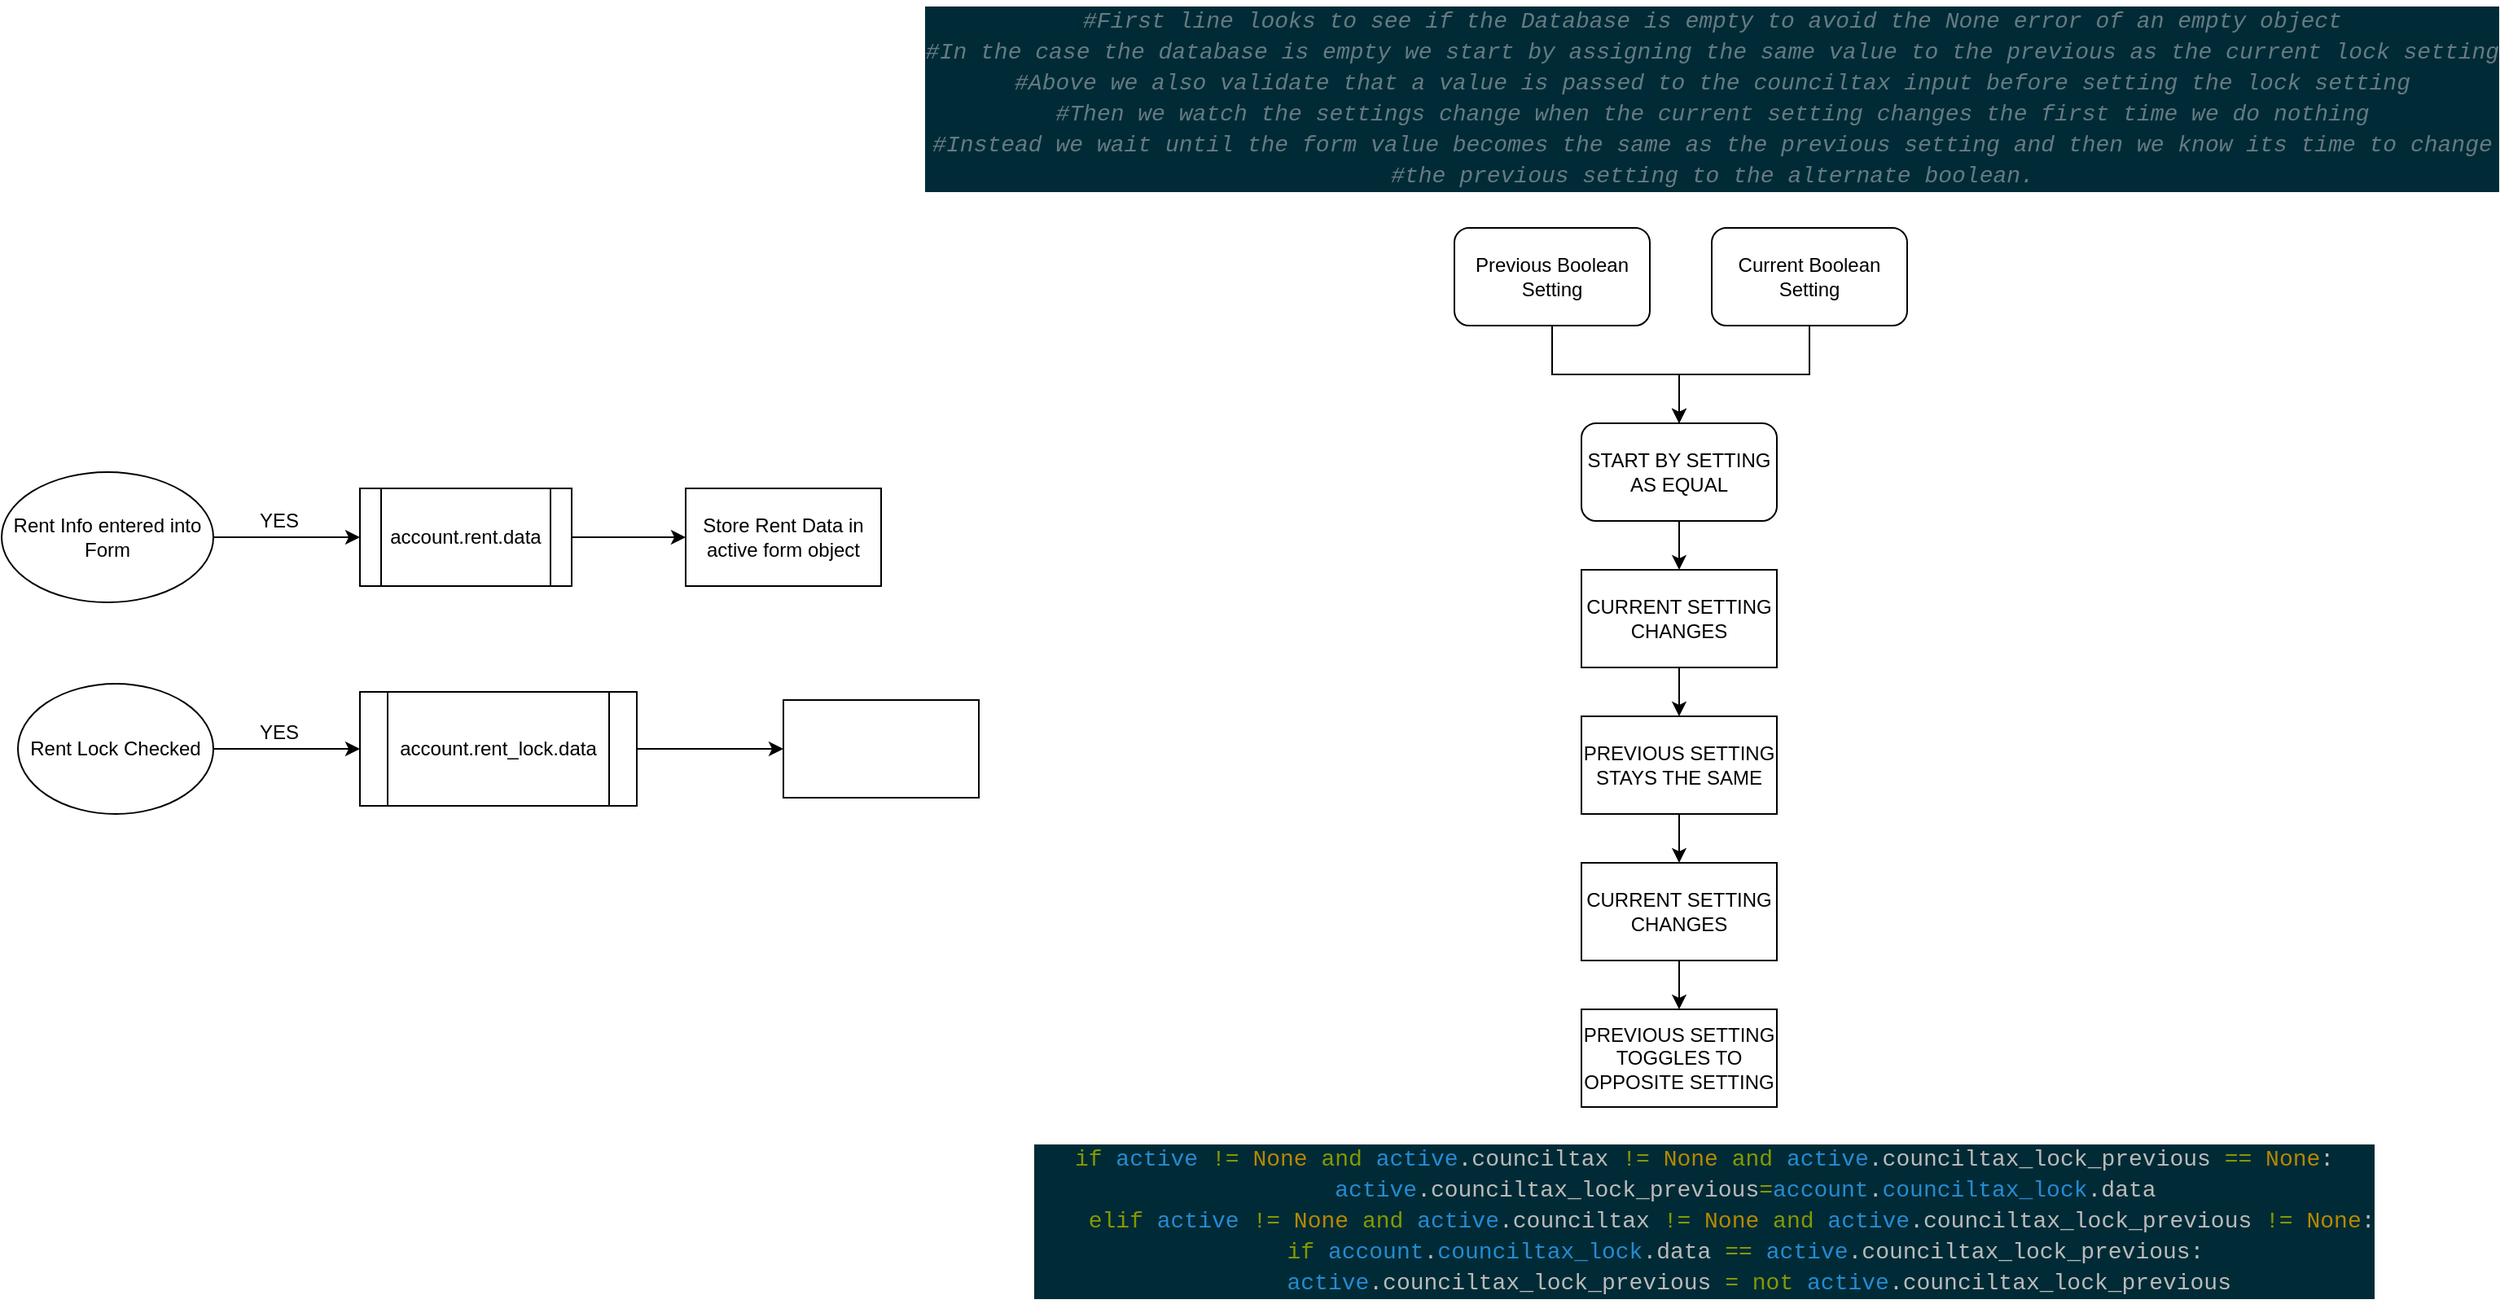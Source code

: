 <mxfile version="14.1.8" type="device"><diagram id="LYSSj98ZZc2Jff_XyTTb" name="Page-1"><mxGraphModel dx="1913" dy="806" grid="1" gridSize="10" guides="1" tooltips="1" connect="1" arrows="1" fold="1" page="1" pageScale="1" pageWidth="827" pageHeight="1169" math="0" shadow="0"><root><mxCell id="0"/><mxCell id="1" parent="0"/><mxCell id="0su1wGQMYWmWRnfeD1WG-9" style="edgeStyle=orthogonalEdgeStyle;rounded=0;orthogonalLoop=1;jettySize=auto;html=1;exitX=0.5;exitY=1;exitDx=0;exitDy=0;entryX=0.5;entryY=0;entryDx=0;entryDy=0;" parent="1" source="0su1wGQMYWmWRnfeD1WG-1" target="0su1wGQMYWmWRnfeD1WG-3" edge="1"><mxGeometry relative="1" as="geometry"/></mxCell><mxCell id="0su1wGQMYWmWRnfeD1WG-1" value="Previous Boolean Setting" style="rounded=1;whiteSpace=wrap;html=1;" parent="1" vertex="1"><mxGeometry x="82" y="300" width="120" height="60" as="geometry"/></mxCell><mxCell id="0su1wGQMYWmWRnfeD1WG-10" style="edgeStyle=orthogonalEdgeStyle;rounded=0;orthogonalLoop=1;jettySize=auto;html=1;exitX=0.5;exitY=1;exitDx=0;exitDy=0;entryX=0.5;entryY=0;entryDx=0;entryDy=0;" parent="1" source="0su1wGQMYWmWRnfeD1WG-2" target="0su1wGQMYWmWRnfeD1WG-3" edge="1"><mxGeometry relative="1" as="geometry"/></mxCell><mxCell id="0su1wGQMYWmWRnfeD1WG-2" value="Current Boolean Setting" style="rounded=1;whiteSpace=wrap;html=1;" parent="1" vertex="1"><mxGeometry x="240" y="300" width="120" height="60" as="geometry"/></mxCell><mxCell id="0su1wGQMYWmWRnfeD1WG-11" style="edgeStyle=orthogonalEdgeStyle;rounded=0;orthogonalLoop=1;jettySize=auto;html=1;exitX=0.5;exitY=1;exitDx=0;exitDy=0;" parent="1" source="0su1wGQMYWmWRnfeD1WG-3" target="0su1wGQMYWmWRnfeD1WG-4" edge="1"><mxGeometry relative="1" as="geometry"/></mxCell><mxCell id="0su1wGQMYWmWRnfeD1WG-3" value="START BY SETTING AS EQUAL" style="rounded=1;whiteSpace=wrap;html=1;" parent="1" vertex="1"><mxGeometry x="160" y="420" width="120" height="60" as="geometry"/></mxCell><mxCell id="0su1wGQMYWmWRnfeD1WG-12" style="edgeStyle=orthogonalEdgeStyle;rounded=0;orthogonalLoop=1;jettySize=auto;html=1;exitX=0.5;exitY=1;exitDx=0;exitDy=0;entryX=0.5;entryY=0;entryDx=0;entryDy=0;" parent="1" source="0su1wGQMYWmWRnfeD1WG-4" target="0su1wGQMYWmWRnfeD1WG-5" edge="1"><mxGeometry relative="1" as="geometry"/></mxCell><mxCell id="0su1wGQMYWmWRnfeD1WG-4" value="CURRENT SETTING CHANGES" style="rounded=0;whiteSpace=wrap;html=1;" parent="1" vertex="1"><mxGeometry x="160" y="510" width="120" height="60" as="geometry"/></mxCell><mxCell id="0su1wGQMYWmWRnfeD1WG-13" style="edgeStyle=orthogonalEdgeStyle;rounded=0;orthogonalLoop=1;jettySize=auto;html=1;exitX=0.5;exitY=1;exitDx=0;exitDy=0;entryX=0.5;entryY=0;entryDx=0;entryDy=0;" parent="1" source="0su1wGQMYWmWRnfeD1WG-5" target="0su1wGQMYWmWRnfeD1WG-6" edge="1"><mxGeometry relative="1" as="geometry"/></mxCell><mxCell id="0su1wGQMYWmWRnfeD1WG-5" value="PREVIOUS SETTING STAYS THE SAME" style="rounded=0;whiteSpace=wrap;html=1;" parent="1" vertex="1"><mxGeometry x="160" y="600" width="120" height="60" as="geometry"/></mxCell><mxCell id="0su1wGQMYWmWRnfeD1WG-14" style="edgeStyle=orthogonalEdgeStyle;rounded=0;orthogonalLoop=1;jettySize=auto;html=1;exitX=0.5;exitY=1;exitDx=0;exitDy=0;" parent="1" source="0su1wGQMYWmWRnfeD1WG-6" target="0su1wGQMYWmWRnfeD1WG-7" edge="1"><mxGeometry relative="1" as="geometry"/></mxCell><mxCell id="0su1wGQMYWmWRnfeD1WG-6" value="CURRENT SETTING CHANGES" style="rounded=0;whiteSpace=wrap;html=1;" parent="1" vertex="1"><mxGeometry x="160" y="690" width="120" height="60" as="geometry"/></mxCell><mxCell id="0su1wGQMYWmWRnfeD1WG-7" value="PREVIOUS SETTING TOGGLES TO OPPOSITE SETTING" style="rounded=0;whiteSpace=wrap;html=1;" parent="1" vertex="1"><mxGeometry x="160" y="780" width="120" height="60" as="geometry"/></mxCell><mxCell id="0su1wGQMYWmWRnfeD1WG-8" value="&lt;div style=&quot;color: rgb(187 , 187 , 187) ; background-color: rgb(0 , 43 , 54) ; font-family: &amp;#34;consolas&amp;#34; , &amp;#34;courier new&amp;#34; , monospace ; font-size: 14px ; line-height: 19px&quot;&gt;&lt;div&gt;&lt;span style=&quot;color: #859900&quot;&gt;if&lt;/span&gt; &lt;span style=&quot;color: #268bd2&quot;&gt;active&lt;/span&gt; &lt;span style=&quot;color: #859900&quot;&gt;!=&lt;/span&gt; &lt;span style=&quot;color: #b58900&quot;&gt;None&lt;/span&gt; &lt;span style=&quot;color: #859900&quot;&gt;and&lt;/span&gt; &lt;span style=&quot;color: #268bd2&quot;&gt;active&lt;/span&gt;.counciltax &lt;span style=&quot;color: #859900&quot;&gt;!=&lt;/span&gt; &lt;span style=&quot;color: #b58900&quot;&gt;None&lt;/span&gt; &lt;span style=&quot;color: #859900&quot;&gt;and&lt;/span&gt; &lt;span style=&quot;color: #268bd2&quot;&gt;active&lt;/span&gt;.counciltax_lock_previous &lt;span style=&quot;color: #859900&quot;&gt;==&lt;/span&gt; &lt;span style=&quot;color: #b58900&quot;&gt;None&lt;/span&gt;:&lt;/div&gt;&lt;div&gt;&amp;nbsp; &amp;nbsp; &amp;nbsp; &lt;span style=&quot;color: #268bd2&quot;&gt;active&lt;/span&gt;.counciltax_lock_previous&lt;span style=&quot;color: #859900&quot;&gt;=&lt;/span&gt;&lt;span style=&quot;color: #268bd2&quot;&gt;account&lt;/span&gt;.&lt;span style=&quot;color: #268bd2&quot;&gt;counciltax_lock&lt;/span&gt;.data&lt;/div&gt;&lt;div&gt;&amp;nbsp; &amp;nbsp; &lt;span style=&quot;color: #859900&quot;&gt;elif&lt;/span&gt; &lt;span style=&quot;color: #268bd2&quot;&gt;active&lt;/span&gt; &lt;span style=&quot;color: #859900&quot;&gt;!=&lt;/span&gt; &lt;span style=&quot;color: #b58900&quot;&gt;None&lt;/span&gt; &lt;span style=&quot;color: #859900&quot;&gt;and&lt;/span&gt; &lt;span style=&quot;color: #268bd2&quot;&gt;active&lt;/span&gt;.counciltax &lt;span style=&quot;color: #859900&quot;&gt;!=&lt;/span&gt; &lt;span style=&quot;color: #b58900&quot;&gt;None&lt;/span&gt; &lt;span style=&quot;color: #859900&quot;&gt;and&lt;/span&gt; &lt;span style=&quot;color: #268bd2&quot;&gt;active&lt;/span&gt;.counciltax_lock_previous &lt;span style=&quot;color: #859900&quot;&gt;!=&lt;/span&gt; &lt;span style=&quot;color: #b58900&quot;&gt;None&lt;/span&gt;:&lt;/div&gt;&lt;div&gt;&amp;nbsp; &amp;nbsp; &amp;nbsp; &lt;span style=&quot;color: #859900&quot;&gt;if&lt;/span&gt; &lt;span style=&quot;color: #268bd2&quot;&gt;account&lt;/span&gt;.&lt;span style=&quot;color: #268bd2&quot;&gt;counciltax_lock&lt;/span&gt;.data &lt;span style=&quot;color: #859900&quot;&gt;==&lt;/span&gt; &lt;span style=&quot;color: #268bd2&quot;&gt;active&lt;/span&gt;.counciltax_lock_previous:&lt;/div&gt;&lt;div&gt;&amp;nbsp; &amp;nbsp; &amp;nbsp; &amp;nbsp; &lt;span style=&quot;color: #268bd2&quot;&gt;active&lt;/span&gt;.counciltax_lock_previous &lt;span style=&quot;color: #859900&quot;&gt;=&lt;/span&gt; &lt;span style=&quot;color: #859900&quot;&gt;not&lt;/span&gt; &lt;span style=&quot;color: #268bd2&quot;&gt;active&lt;/span&gt;.counciltax_lock_previous&lt;/div&gt;&lt;/div&gt;" style="text;html=1;resizable=0;autosize=1;align=center;verticalAlign=middle;points=[];fillColor=none;strokeColor=none;rounded=0;" parent="1" vertex="1"><mxGeometry x="-150" y="860" width="770" height="100" as="geometry"/></mxCell><mxCell id="0su1wGQMYWmWRnfeD1WG-15" value="&lt;div style=&quot;color: rgb(187 , 187 , 187) ; background-color: rgb(0 , 43 , 54) ; font-family: &amp;#34;consolas&amp;#34; , &amp;#34;courier new&amp;#34; , monospace ; font-size: 14px ; line-height: 19px&quot;&gt;&lt;div&gt;&lt;span style=&quot;color: #657b83 ; font-style: italic&quot;&gt;#First line looks to see if the Database is empty to avoid the None error of an empty object&lt;/span&gt;&lt;/div&gt;&lt;div&gt;&lt;span style=&quot;color: #657b83 ; font-style: italic&quot;&gt;#In the case the database is empty we start by assigning the same value to the previous as the current lock setting&lt;/span&gt;&lt;/div&gt;&lt;div&gt;&lt;span style=&quot;color: #657b83 ; font-style: italic&quot;&gt;#Above we also validate that a value is passed to the counciltax input before setting the lock setting&lt;/span&gt;&lt;/div&gt;&lt;div&gt;&lt;span style=&quot;color: #657b83 ; font-style: italic&quot;&gt;#Then we watch the settings change when the current setting changes the first time we do nothing&lt;/span&gt;&lt;/div&gt;&lt;div&gt;&lt;span style=&quot;color: #657b83 ; font-style: italic&quot;&gt;#Instead we wait until the form value becomes the same as the previous setting and then we know its time to change&lt;/span&gt;&lt;/div&gt;&lt;div&gt;&lt;span style=&quot;color: #657b83 ; font-style: italic&quot;&gt;#the previous setting to the alternate boolean.&lt;/span&gt;&lt;/div&gt;&lt;/div&gt;" style="text;html=1;resizable=0;autosize=1;align=center;verticalAlign=middle;points=[];fillColor=none;strokeColor=none;rounded=0;" parent="1" vertex="1"><mxGeometry x="-210" y="160" width="900" height="120" as="geometry"/></mxCell><mxCell id="PmQzhDHcKSMpGZ-8GE8I-8" style="edgeStyle=orthogonalEdgeStyle;rounded=0;orthogonalLoop=1;jettySize=auto;html=1;exitX=1;exitY=0.5;exitDx=0;exitDy=0;entryX=0;entryY=0.5;entryDx=0;entryDy=0;" edge="1" parent="1" source="RL23OCLMuDn0ntsW6_eD-1" target="PmQzhDHcKSMpGZ-8GE8I-7"><mxGeometry relative="1" as="geometry"/></mxCell><mxCell id="RL23OCLMuDn0ntsW6_eD-1" value="account.rent.data" style="shape=process;whiteSpace=wrap;html=1;backgroundOutline=1;" parent="1" vertex="1"><mxGeometry x="-590" y="460" width="130" height="60" as="geometry"/></mxCell><mxCell id="PmQzhDHcKSMpGZ-8GE8I-2" style="edgeStyle=orthogonalEdgeStyle;rounded=0;orthogonalLoop=1;jettySize=auto;html=1;exitX=1;exitY=0.5;exitDx=0;exitDy=0;" edge="1" parent="1" source="PmQzhDHcKSMpGZ-8GE8I-1" target="RL23OCLMuDn0ntsW6_eD-1"><mxGeometry relative="1" as="geometry"/></mxCell><mxCell id="PmQzhDHcKSMpGZ-8GE8I-1" value="&lt;span&gt;Rent Info entered into Form&lt;/span&gt;" style="ellipse;whiteSpace=wrap;html=1;" vertex="1" parent="1"><mxGeometry x="-810" y="450" width="130" height="80" as="geometry"/></mxCell><mxCell id="PmQzhDHcKSMpGZ-8GE8I-3" value="YES" style="text;html=1;resizable=0;autosize=1;align=center;verticalAlign=middle;points=[];fillColor=none;strokeColor=none;rounded=0;" vertex="1" parent="1"><mxGeometry x="-660" y="600" width="40" height="20" as="geometry"/></mxCell><mxCell id="PmQzhDHcKSMpGZ-8GE8I-7" value="Store Rent Data in active form object" style="rounded=0;whiteSpace=wrap;html=1;" vertex="1" parent="1"><mxGeometry x="-390" y="460" width="120" height="60" as="geometry"/></mxCell><mxCell id="PmQzhDHcKSMpGZ-8GE8I-11" style="edgeStyle=orthogonalEdgeStyle;rounded=0;orthogonalLoop=1;jettySize=auto;html=1;exitX=1;exitY=0.5;exitDx=0;exitDy=0;" edge="1" parent="1" source="PmQzhDHcKSMpGZ-8GE8I-9" target="PmQzhDHcKSMpGZ-8GE8I-10"><mxGeometry relative="1" as="geometry"/></mxCell><mxCell id="PmQzhDHcKSMpGZ-8GE8I-9" value="Rent Lock Checked" style="ellipse;whiteSpace=wrap;html=1;" vertex="1" parent="1"><mxGeometry x="-800" y="580" width="120" height="80" as="geometry"/></mxCell><mxCell id="PmQzhDHcKSMpGZ-8GE8I-13" style="edgeStyle=orthogonalEdgeStyle;rounded=0;orthogonalLoop=1;jettySize=auto;html=1;exitX=1;exitY=0.5;exitDx=0;exitDy=0;" edge="1" parent="1" source="PmQzhDHcKSMpGZ-8GE8I-10"><mxGeometry relative="1" as="geometry"><mxPoint x="-330" y="620" as="targetPoint"/></mxGeometry></mxCell><mxCell id="PmQzhDHcKSMpGZ-8GE8I-10" value="account.rent_lock.data" style="shape=process;whiteSpace=wrap;html=1;backgroundOutline=1;" vertex="1" parent="1"><mxGeometry x="-590" y="585" width="170" height="70" as="geometry"/></mxCell><mxCell id="PmQzhDHcKSMpGZ-8GE8I-12" value="YES" style="text;html=1;resizable=0;autosize=1;align=center;verticalAlign=middle;points=[];fillColor=none;strokeColor=none;rounded=0;" vertex="1" parent="1"><mxGeometry x="-660" y="470" width="40" height="20" as="geometry"/></mxCell><mxCell id="PmQzhDHcKSMpGZ-8GE8I-14" value="" style="rounded=0;whiteSpace=wrap;html=1;" vertex="1" parent="1"><mxGeometry x="-330" y="590" width="120" height="60" as="geometry"/></mxCell></root></mxGraphModel></diagram></mxfile>